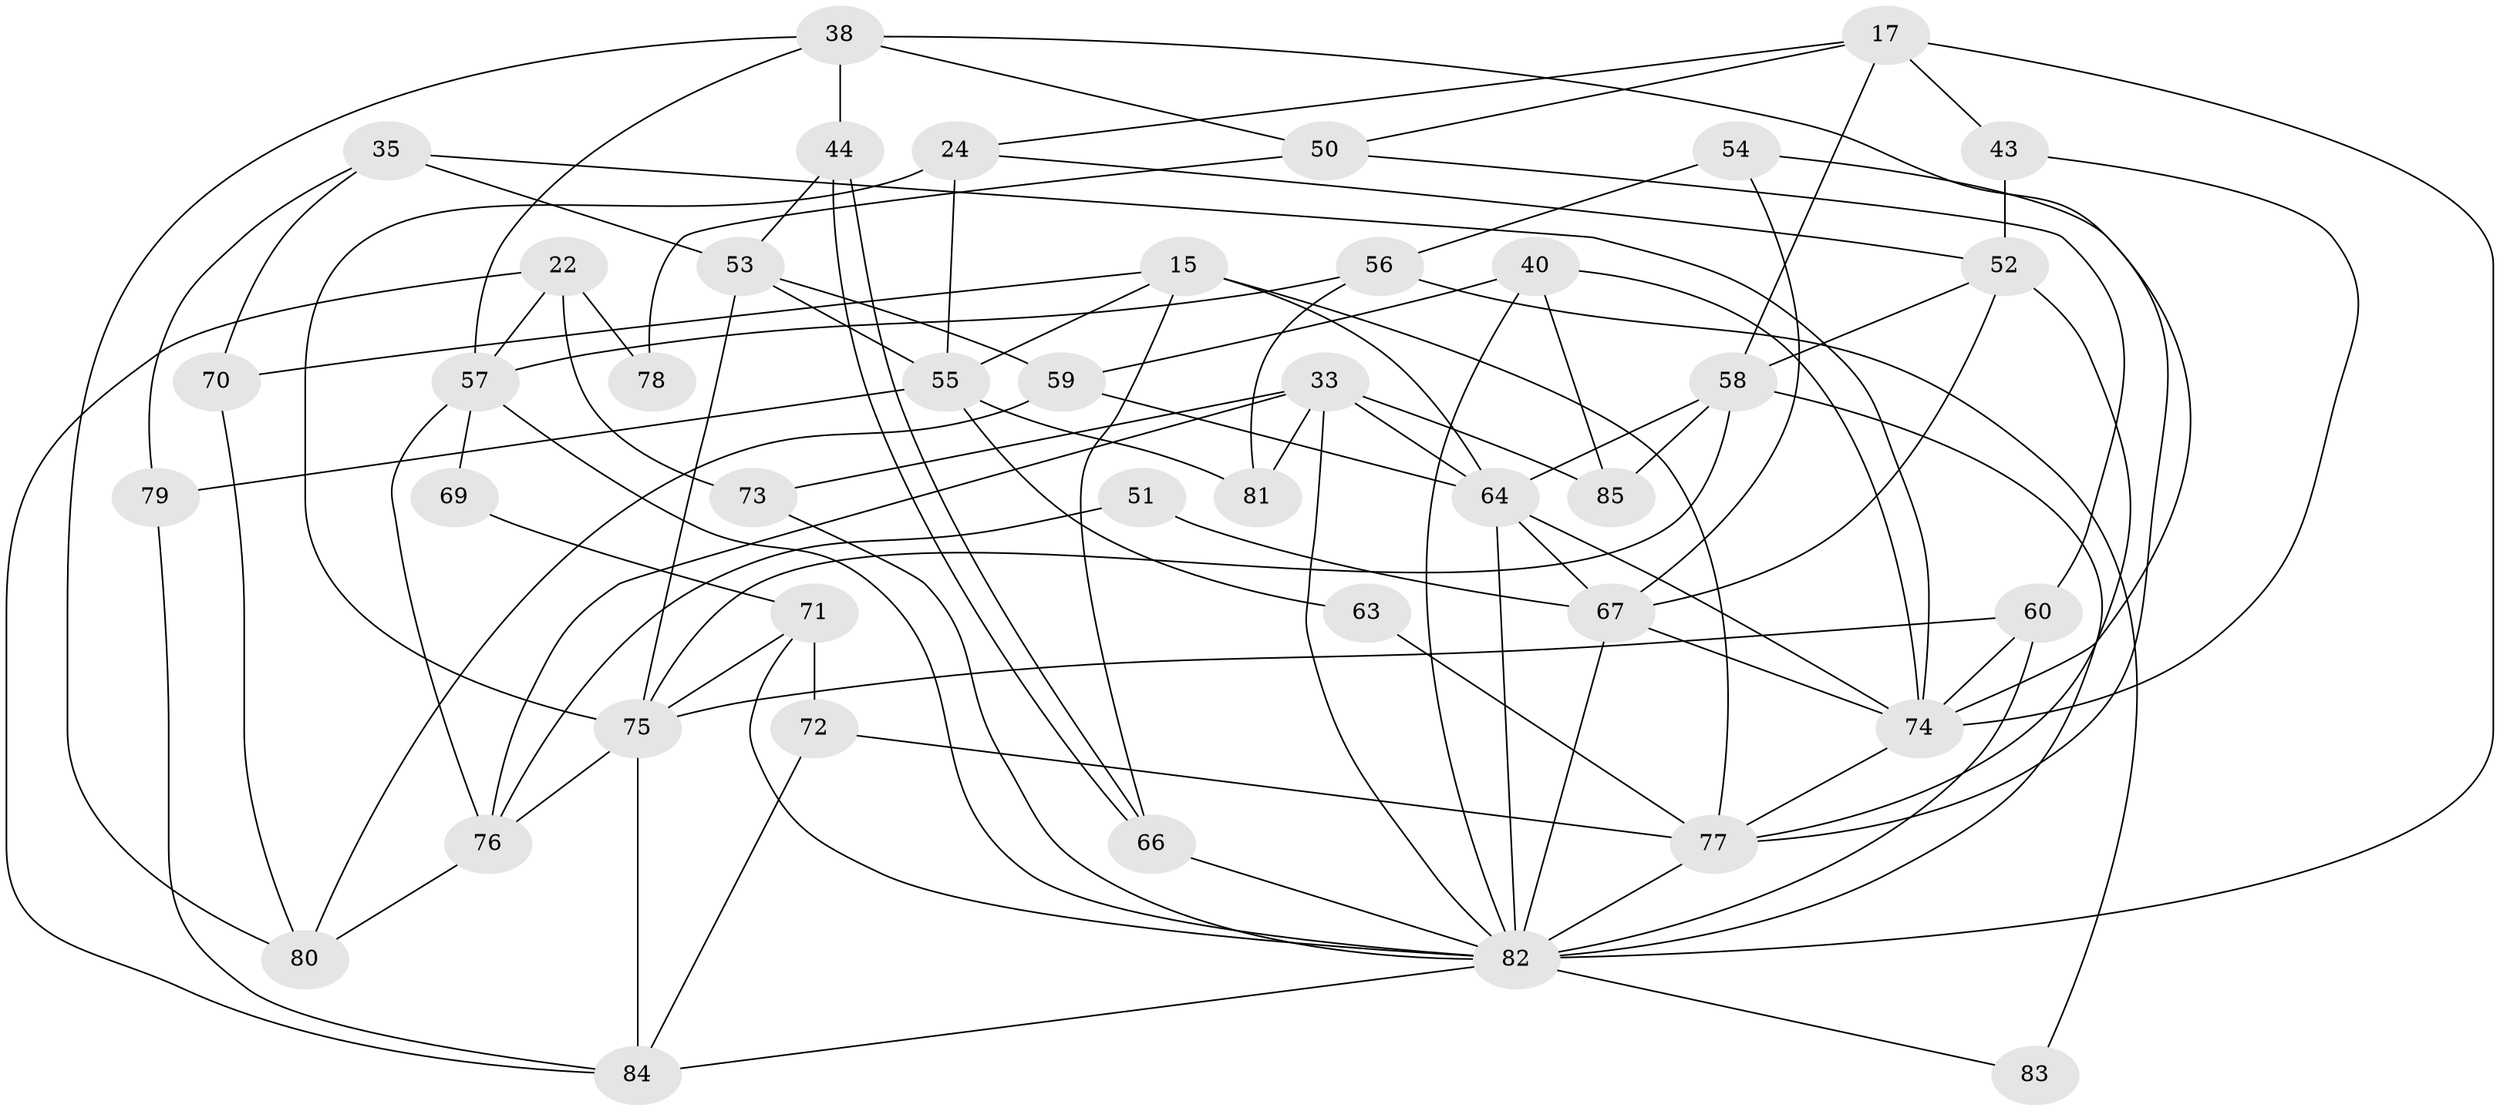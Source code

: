 // original degree distribution, {3: 0.25882352941176473, 4: 0.24705882352941178, 2: 0.15294117647058825, 5: 0.18823529411764706, 6: 0.09411764705882353, 7: 0.047058823529411764, 8: 0.011764705882352941}
// Generated by graph-tools (version 1.1) at 2025/50/03/09/25 04:50:52]
// undirected, 42 vertices, 95 edges
graph export_dot {
graph [start="1"]
  node [color=gray90,style=filled];
  15 [super="+12"];
  17;
  22;
  24 [super="+4+21"];
  33 [super="+13"];
  35;
  38 [super="+3"];
  40 [super="+14"];
  43 [super="+5"];
  44;
  50;
  51;
  52 [super="+41"];
  53 [super="+25"];
  54;
  55 [super="+45"];
  56;
  57 [super="+47"];
  58 [super="+46"];
  59;
  60 [super="+30"];
  63;
  64 [super="+29+48"];
  66 [super="+34+62"];
  67 [super="+26"];
  69;
  70;
  71;
  72;
  73;
  74 [super="+39+68"];
  75 [super="+27+42"];
  76;
  77 [super="+2+49"];
  78;
  79;
  80;
  81;
  82 [super="+8+16+65"];
  83;
  84;
  85;
  15 -- 64 [weight=2];
  15 -- 70;
  15 -- 77;
  15 -- 66;
  15 -- 55;
  17 -- 43;
  17 -- 50;
  17 -- 82 [weight=2];
  17 -- 24 [weight=2];
  17 -- 58;
  22 -- 73;
  22 -- 84;
  22 -- 57;
  22 -- 78;
  24 -- 75 [weight=3];
  24 -- 52;
  24 -- 55;
  33 -- 85 [weight=2];
  33 -- 73 [weight=2];
  33 -- 76;
  33 -- 81;
  33 -- 64;
  33 -- 82 [weight=2];
  35 -- 74;
  35 -- 53 [weight=2];
  35 -- 70;
  35 -- 79;
  38 -- 50;
  38 -- 80;
  38 -- 74;
  38 -- 44;
  38 -- 57;
  40 -- 85;
  40 -- 59;
  40 -- 82;
  40 -- 74;
  43 -- 74;
  43 -- 52;
  44 -- 66;
  44 -- 66;
  44 -- 53;
  50 -- 78;
  50 -- 60;
  51 -- 76;
  51 -- 67;
  52 -- 67;
  52 -- 58 [weight=2];
  52 -- 77 [weight=2];
  53 -- 59;
  53 -- 55 [weight=2];
  53 -- 75;
  54 -- 77;
  54 -- 67;
  54 -- 56;
  55 -- 81;
  55 -- 79 [weight=2];
  55 -- 63;
  56 -- 57;
  56 -- 81;
  56 -- 83;
  57 -- 76;
  57 -- 82 [weight=2];
  57 -- 69;
  58 -- 64 [weight=3];
  58 -- 75 [weight=2];
  58 -- 85;
  58 -- 82;
  59 -- 64;
  59 -- 80;
  60 -- 74 [weight=3];
  60 -- 75 [weight=3];
  60 -- 82 [weight=3];
  63 -- 77;
  64 -- 74;
  64 -- 82 [weight=2];
  64 -- 67 [weight=2];
  66 -- 82 [weight=3];
  67 -- 82;
  67 -- 74;
  69 -- 71;
  70 -- 80;
  71 -- 72;
  71 -- 75;
  71 -- 82;
  72 -- 84;
  72 -- 77;
  73 -- 82;
  74 -- 77;
  75 -- 84;
  75 -- 76;
  76 -- 80;
  77 -- 82 [weight=4];
  79 -- 84;
  82 -- 83;
  82 -- 84;
}
